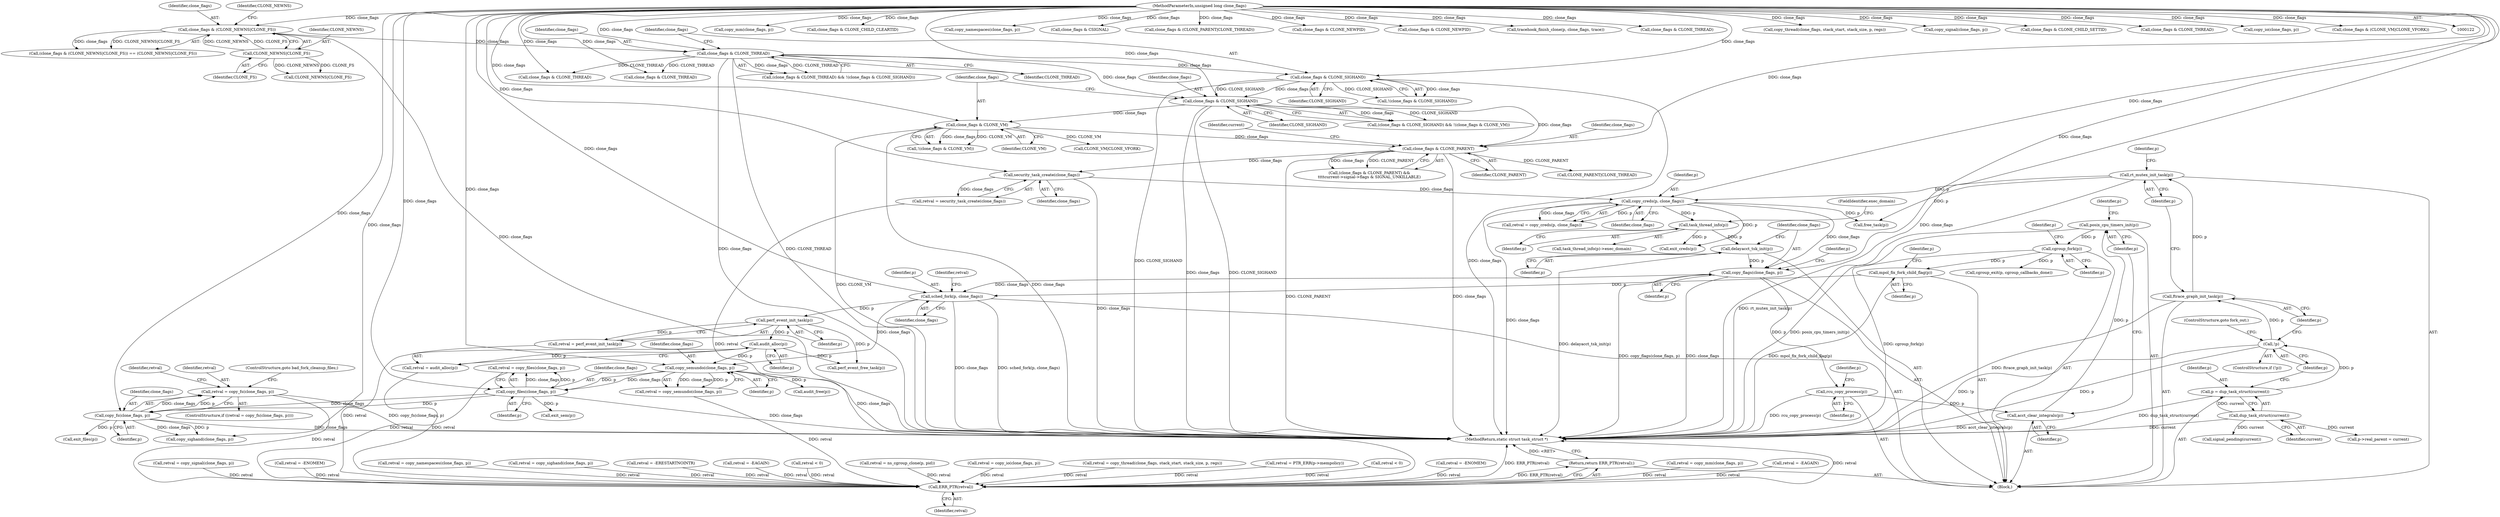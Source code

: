 digraph "0_linux_b69f2292063d2caf37ca9aec7d63ded203701bf3_1@API" {
"1000574" [label="(Call,retval = copy_fs(clone_flags, p))"];
"1000576" [label="(Call,copy_fs(clone_flags, p))"];
"1000569" [label="(Call,copy_files(clone_flags, p))"];
"1000562" [label="(Call,copy_semundo(clone_flags, p))"];
"1000543" [label="(Call,sched_fork(p, clone_flags))"];
"1000446" [label="(Call,mpol_fix_fork_child_flag(p))"];
"1000418" [label="(Call,cgroup_fork(p))"];
"1000383" [label="(Call,posix_cpu_timers_init(p))"];
"1000381" [label="(Call,acct_clear_integrals(p))"];
"1000317" [label="(Call,rcu_copy_process(p))"];
"1000304" [label="(Call,copy_flags(clone_flags, p))"];
"1000270" [label="(Call,copy_creds(p, clone_flags))"];
"1000214" [label="(Call,rt_mutex_init_task(p))"];
"1000212" [label="(Call,ftrace_graph_init_task(p))"];
"1000209" [label="(Call,!p)"];
"1000204" [label="(Call,p = dup_task_struct(current))"];
"1000206" [label="(Call,dup_task_struct(current))"];
"1000195" [label="(Call,security_task_create(clone_flags))"];
"1000179" [label="(Call,clone_flags & CLONE_PARENT)"];
"1000166" [label="(Call,clone_flags & CLONE_SIGHAND)"];
"1000157" [label="(Call,clone_flags & CLONE_SIGHAND)"];
"1000153" [label="(Call,clone_flags & CLONE_THREAD)"];
"1000139" [label="(Call,clone_flags & (CLONE_NEWNS|CLONE_FS))"];
"1000123" [label="(MethodParameterIn,unsigned long clone_flags)"];
"1000141" [label="(Call,CLONE_NEWNS|CLONE_FS)"];
"1000170" [label="(Call,clone_flags & CLONE_VM)"];
"1000302" [label="(Call,delayacct_tsk_init(p))"];
"1000292" [label="(Call,task_thread_info(p))"];
"1000556" [label="(Call,audit_alloc(p))"];
"1000548" [label="(Call,perf_event_init_task(p))"];
"1001147" [label="(Call,ERR_PTR(retval))"];
"1001146" [label="(Return,return ERR_PTR(retval);)"];
"1001105" [label="(Call,exit_sem(p))"];
"1000204" [label="(Call,p = dup_task_struct(current))"];
"1000576" [label="(Call,copy_fs(clone_flags, p))"];
"1000226" [label="(Call,retval = -EAGAIN)"];
"1000573" [label="(ControlStructure,if ((retval = copy_fs(clone_flags, p))))"];
"1000544" [label="(Identifier,p)"];
"1000597" [label="(Call,copy_mm(clone_flags, p))"];
"1000722" [label="(Call,clone_flags & CLONE_CHILD_CLEARTID)"];
"1000166" [label="(Call,clone_flags & CLONE_SIGHAND)"];
"1000567" [label="(Call,retval = copy_files(clone_flags, p))"];
"1001146" [label="(Return,return ERR_PTR(retval);)"];
"1000604" [label="(Call,copy_namespaces(clone_flags, p))"];
"1000272" [label="(Identifier,clone_flags)"];
"1000547" [label="(Identifier,retval)"];
"1000609" [label="(Call,retval = copy_io(clone_flags, p))"];
"1000615" [label="(Call,retval = copy_thread(clone_flags, stack_start, stack_size, p, regs))"];
"1001149" [label="(MethodReturn,static struct task_struct *)"];
"1000302" [label="(Call,delayacct_tsk_init(p))"];
"1000548" [label="(Call,perf_event_init_task(p))"];
"1000213" [label="(Identifier,p)"];
"1000782" [label="(Call,clone_flags & CSIGNAL)"];
"1001147" [label="(Call,ERR_PTR(retval))"];
"1000139" [label="(Call,clone_flags & (CLONE_NEWNS|CLONE_FS))"];
"1000849" [label="(Call,clone_flags & (CLONE_PARENT|CLONE_THREAD))"];
"1000180" [label="(Identifier,clone_flags)"];
"1000450" [label="(Identifier,p)"];
"1001148" [label="(Identifier,retval)"];
"1000268" [label="(Call,retval = copy_creds(p, clone_flags))"];
"1000434" [label="(Call,retval = PTR_ERR(p->mempolicy))"];
"1000973" [label="(Call,clone_flags & CLONE_NEWPID)"];
"1000172" [label="(Identifier,CLONE_VM)"];
"1000179" [label="(Call,clone_flags & CLONE_PARENT)"];
"1000181" [label="(Identifier,CLONE_PARENT)"];
"1000270" [label="(Call,copy_creds(p, clone_flags))"];
"1000185" [label="(Identifier,current)"];
"1001140" [label="(Call,exit_creds(p))"];
"1001102" [label="(Call,exit_files(p))"];
"1000751" [label="(Call,CLONE_VM|CLONE_VFORK)"];
"1000662" [label="(Call,retval < 0)"];
"1000165" [label="(Call,(clone_flags & CLONE_SIGHAND) && !(clone_flags & CLONE_VM))"];
"1000570" [label="(Identifier,clone_flags)"];
"1000560" [label="(Call,retval = copy_semundo(clone_flags, p))"];
"1000209" [label="(Call,!p)"];
"1000649" [label="(Call,clone_flags & CLONE_NEWPID)"];
"1000564" [label="(Identifier,p)"];
"1000168" [label="(Identifier,CLONE_SIGHAND)"];
"1000123" [label="(MethodParameterIn,unsigned long clone_flags)"];
"1000152" [label="(Call,(clone_flags & CLONE_THREAD) && !(clone_flags & CLONE_SIGHAND))"];
"1000632" [label="(Call,retval = -ENOMEM)"];
"1000381" [label="(Call,acct_clear_integrals(p))"];
"1000212" [label="(Call,ftrace_graph_init_task(p))"];
"1000159" [label="(Identifier,CLONE_SIGHAND)"];
"1000140" [label="(Identifier,clone_flags)"];
"1000699" [label="(Call,retval = ns_cgroup_clone(p, pid))"];
"1000595" [label="(Call,retval = copy_mm(clone_flags, p))"];
"1000418" [label="(Call,cgroup_fork(p))"];
"1000138" [label="(Call,(clone_flags & (CLONE_NEWNS|CLONE_FS)) == (CLONE_NEWNS|CLONE_FS))"];
"1000157" [label="(Call,clone_flags & CLONE_SIGHAND)"];
"1000554" [label="(Call,retval = audit_alloc(p))"];
"1000419" [label="(Identifier,p)"];
"1000144" [label="(Call,CLONE_NEWNS|CLONE_FS)"];
"1001111" [label="(Call,perf_event_free_task(p))"];
"1000588" [label="(Call,retval = copy_signal(clone_flags, p))"];
"1000577" [label="(Identifier,clone_flags)"];
"1000571" [label="(Identifier,p)"];
"1000964" [label="(Call,tracehook_finish_clone(p, clone_flags, trace))"];
"1000382" [label="(Identifier,p)"];
"1000384" [label="(Identifier,p)"];
"1000579" [label="(ControlStructure,goto bad_fork_cleanup_files;)"];
"1000387" [label="(Identifier,p)"];
"1000306" [label="(Identifier,p)"];
"1000446" [label="(Call,mpol_fix_fork_child_flag(p))"];
"1000153" [label="(Call,clone_flags & CLONE_THREAD)"];
"1000303" [label="(Identifier,p)"];
"1000543" [label="(Call,sched_fork(p, clone_flags))"];
"1000154" [label="(Identifier,clone_flags)"];
"1000892" [label="(Call,signal_pending(current))"];
"1000305" [label="(Identifier,clone_flags)"];
"1000549" [label="(Identifier,p)"];
"1000582" [label="(Identifier,retval)"];
"1000169" [label="(Call,!(clone_flags & CLONE_VM))"];
"1000143" [label="(Identifier,CLONE_FS)"];
"1000291" [label="(Call,task_thread_info(p)->exec_domain)"];
"1000777" [label="(Call,clone_flags & CLONE_THREAD)"];
"1000141" [label="(Call,CLONE_NEWNS|CLONE_FS)"];
"1000200" [label="(Call,retval = -ENOMEM)"];
"1000383" [label="(Call,posix_cpu_timers_init(p))"];
"1000195" [label="(Call,security_task_create(clone_flags))"];
"1000583" [label="(Call,copy_sighand(clone_flags, p))"];
"1000155" [label="(Identifier,CLONE_THREAD)"];
"1000569" [label="(Call,copy_files(clone_flags, p))"];
"1000557" [label="(Identifier,p)"];
"1000447" [label="(Identifier,p)"];
"1000292" [label="(Call,task_thread_info(p))"];
"1000142" [label="(Identifier,CLONE_NEWNS)"];
"1000211" [label="(ControlStructure,goto fork_out;)"];
"1000318" [label="(Identifier,p)"];
"1000170" [label="(Call,clone_flags & CLONE_VM)"];
"1000546" [label="(Call,retval = perf_event_init_task(p))"];
"1000158" [label="(Identifier,clone_flags)"];
"1000196" [label="(Identifier,clone_flags)"];
"1000271" [label="(Identifier,p)"];
"1000293" [label="(Identifier,p)"];
"1000545" [label="(Identifier,clone_flags)"];
"1000304" [label="(Call,copy_flags(clone_flags, p))"];
"1001086" [label="(Call,clone_flags & CLONE_THREAD)"];
"1000574" [label="(Call,retval = copy_fs(clone_flags, p))"];
"1000617" [label="(Call,copy_thread(clone_flags, stack_start, stack_size, p, regs))"];
"1001108" [label="(Call,audit_free(p))"];
"1000562" [label="(Call,copy_semundo(clone_flags, p))"];
"1000563" [label="(Identifier,clone_flags)"];
"1000193" [label="(Call,retval = security_task_create(clone_flags))"];
"1000602" [label="(Call,retval = copy_namespaces(clone_flags, p))"];
"1000590" [label="(Call,copy_signal(clone_flags, p))"];
"1000207" [label="(Identifier,current)"];
"1000294" [label="(FieldIdentifier,exec_domain)"];
"1000156" [label="(Call,!(clone_flags & CLONE_SIGHAND))"];
"1000575" [label="(Identifier,retval)"];
"1000321" [label="(Identifier,p)"];
"1000210" [label="(Identifier,p)"];
"1000581" [label="(Call,retval = copy_sighand(clone_flags, p))"];
"1000905" [label="(Call,retval = -ERESTARTNOINTR)"];
"1001143" [label="(Call,free_task(p))"];
"1000712" [label="(Call,clone_flags & CLONE_CHILD_SETTID)"];
"1000851" [label="(Call,CLONE_PARENT|CLONE_THREAD)"];
"1000578" [label="(Identifier,p)"];
"1000911" [label="(Call,clone_flags & CLONE_THREAD)"];
"1000219" [label="(Identifier,p)"];
"1000145" [label="(Identifier,CLONE_NEWNS)"];
"1000871" [label="(Call,p->real_parent = current)"];
"1000171" [label="(Identifier,clone_flags)"];
"1000214" [label="(Call,rt_mutex_init_task(p))"];
"1000178" [label="(Call,(clone_flags & CLONE_PARENT) &&\n\t\t\t\tcurrent->signal->flags & SIGNAL_UNKILLABLE)"];
"1000130" [label="(Block,)"];
"1000205" [label="(Identifier,p)"];
"1000680" [label="(Call,clone_flags & CLONE_THREAD)"];
"1000611" [label="(Call,copy_io(clone_flags, p))"];
"1000749" [label="(Call,clone_flags & (CLONE_VM|CLONE_VFORK))"];
"1000215" [label="(Identifier,p)"];
"1000206" [label="(Call,dup_task_struct(current))"];
"1001118" [label="(Call,cgroup_exit(p, cgroup_callbacks_done))"];
"1000556" [label="(Call,audit_alloc(p))"];
"1000317" [label="(Call,rcu_copy_process(p))"];
"1000422" [label="(Identifier,p)"];
"1000208" [label="(ControlStructure,if (!p))"];
"1000278" [label="(Call,retval = -EAGAIN)"];
"1000167" [label="(Identifier,clone_flags)"];
"1000274" [label="(Call,retval < 0)"];
"1000310" [label="(Identifier,p)"];
"1000574" -> "1000573"  [label="AST: "];
"1000574" -> "1000576"  [label="CFG: "];
"1000575" -> "1000574"  [label="AST: "];
"1000576" -> "1000574"  [label="AST: "];
"1000579" -> "1000574"  [label="CFG: "];
"1000582" -> "1000574"  [label="CFG: "];
"1000574" -> "1001149"  [label="DDG: copy_fs(clone_flags, p)"];
"1000576" -> "1000574"  [label="DDG: clone_flags"];
"1000576" -> "1000574"  [label="DDG: p"];
"1000574" -> "1001147"  [label="DDG: retval"];
"1000576" -> "1000578"  [label="CFG: "];
"1000577" -> "1000576"  [label="AST: "];
"1000578" -> "1000576"  [label="AST: "];
"1000576" -> "1001149"  [label="DDG: clone_flags"];
"1000569" -> "1000576"  [label="DDG: clone_flags"];
"1000569" -> "1000576"  [label="DDG: p"];
"1000123" -> "1000576"  [label="DDG: clone_flags"];
"1000576" -> "1000583"  [label="DDG: clone_flags"];
"1000576" -> "1000583"  [label="DDG: p"];
"1000576" -> "1001102"  [label="DDG: p"];
"1000569" -> "1000567"  [label="AST: "];
"1000569" -> "1000571"  [label="CFG: "];
"1000570" -> "1000569"  [label="AST: "];
"1000571" -> "1000569"  [label="AST: "];
"1000567" -> "1000569"  [label="CFG: "];
"1000569" -> "1001149"  [label="DDG: clone_flags"];
"1000569" -> "1000567"  [label="DDG: clone_flags"];
"1000569" -> "1000567"  [label="DDG: p"];
"1000562" -> "1000569"  [label="DDG: clone_flags"];
"1000562" -> "1000569"  [label="DDG: p"];
"1000123" -> "1000569"  [label="DDG: clone_flags"];
"1000569" -> "1001105"  [label="DDG: p"];
"1000562" -> "1000560"  [label="AST: "];
"1000562" -> "1000564"  [label="CFG: "];
"1000563" -> "1000562"  [label="AST: "];
"1000564" -> "1000562"  [label="AST: "];
"1000560" -> "1000562"  [label="CFG: "];
"1000562" -> "1001149"  [label="DDG: clone_flags"];
"1000562" -> "1000560"  [label="DDG: clone_flags"];
"1000562" -> "1000560"  [label="DDG: p"];
"1000543" -> "1000562"  [label="DDG: clone_flags"];
"1000123" -> "1000562"  [label="DDG: clone_flags"];
"1000556" -> "1000562"  [label="DDG: p"];
"1000562" -> "1001108"  [label="DDG: p"];
"1000543" -> "1000130"  [label="AST: "];
"1000543" -> "1000545"  [label="CFG: "];
"1000544" -> "1000543"  [label="AST: "];
"1000545" -> "1000543"  [label="AST: "];
"1000547" -> "1000543"  [label="CFG: "];
"1000543" -> "1001149"  [label="DDG: sched_fork(p, clone_flags)"];
"1000543" -> "1001149"  [label="DDG: clone_flags"];
"1000446" -> "1000543"  [label="DDG: p"];
"1000304" -> "1000543"  [label="DDG: clone_flags"];
"1000123" -> "1000543"  [label="DDG: clone_flags"];
"1000543" -> "1000548"  [label="DDG: p"];
"1000446" -> "1000130"  [label="AST: "];
"1000446" -> "1000447"  [label="CFG: "];
"1000447" -> "1000446"  [label="AST: "];
"1000450" -> "1000446"  [label="CFG: "];
"1000446" -> "1001149"  [label="DDG: mpol_fix_fork_child_flag(p)"];
"1000418" -> "1000446"  [label="DDG: p"];
"1000418" -> "1000130"  [label="AST: "];
"1000418" -> "1000419"  [label="CFG: "];
"1000419" -> "1000418"  [label="AST: "];
"1000422" -> "1000418"  [label="CFG: "];
"1000418" -> "1001149"  [label="DDG: cgroup_fork(p)"];
"1000383" -> "1000418"  [label="DDG: p"];
"1000418" -> "1001118"  [label="DDG: p"];
"1000383" -> "1000130"  [label="AST: "];
"1000383" -> "1000384"  [label="CFG: "];
"1000384" -> "1000383"  [label="AST: "];
"1000387" -> "1000383"  [label="CFG: "];
"1000383" -> "1001149"  [label="DDG: posix_cpu_timers_init(p)"];
"1000381" -> "1000383"  [label="DDG: p"];
"1000381" -> "1000130"  [label="AST: "];
"1000381" -> "1000382"  [label="CFG: "];
"1000382" -> "1000381"  [label="AST: "];
"1000384" -> "1000381"  [label="CFG: "];
"1000381" -> "1001149"  [label="DDG: acct_clear_integrals(p)"];
"1000317" -> "1000381"  [label="DDG: p"];
"1000317" -> "1000130"  [label="AST: "];
"1000317" -> "1000318"  [label="CFG: "];
"1000318" -> "1000317"  [label="AST: "];
"1000321" -> "1000317"  [label="CFG: "];
"1000317" -> "1001149"  [label="DDG: rcu_copy_process(p)"];
"1000304" -> "1000317"  [label="DDG: p"];
"1000304" -> "1000130"  [label="AST: "];
"1000304" -> "1000306"  [label="CFG: "];
"1000305" -> "1000304"  [label="AST: "];
"1000306" -> "1000304"  [label="AST: "];
"1000310" -> "1000304"  [label="CFG: "];
"1000304" -> "1001149"  [label="DDG: copy_flags(clone_flags, p)"];
"1000304" -> "1001149"  [label="DDG: clone_flags"];
"1000270" -> "1000304"  [label="DDG: clone_flags"];
"1000123" -> "1000304"  [label="DDG: clone_flags"];
"1000302" -> "1000304"  [label="DDG: p"];
"1000270" -> "1000268"  [label="AST: "];
"1000270" -> "1000272"  [label="CFG: "];
"1000271" -> "1000270"  [label="AST: "];
"1000272" -> "1000270"  [label="AST: "];
"1000268" -> "1000270"  [label="CFG: "];
"1000270" -> "1001149"  [label="DDG: clone_flags"];
"1000270" -> "1000268"  [label="DDG: p"];
"1000270" -> "1000268"  [label="DDG: clone_flags"];
"1000214" -> "1000270"  [label="DDG: p"];
"1000195" -> "1000270"  [label="DDG: clone_flags"];
"1000123" -> "1000270"  [label="DDG: clone_flags"];
"1000270" -> "1000292"  [label="DDG: p"];
"1000270" -> "1001140"  [label="DDG: p"];
"1000270" -> "1001143"  [label="DDG: p"];
"1000214" -> "1000130"  [label="AST: "];
"1000214" -> "1000215"  [label="CFG: "];
"1000215" -> "1000214"  [label="AST: "];
"1000219" -> "1000214"  [label="CFG: "];
"1000214" -> "1001149"  [label="DDG: rt_mutex_init_task(p)"];
"1000212" -> "1000214"  [label="DDG: p"];
"1000214" -> "1001143"  [label="DDG: p"];
"1000212" -> "1000130"  [label="AST: "];
"1000212" -> "1000213"  [label="CFG: "];
"1000213" -> "1000212"  [label="AST: "];
"1000215" -> "1000212"  [label="CFG: "];
"1000212" -> "1001149"  [label="DDG: ftrace_graph_init_task(p)"];
"1000209" -> "1000212"  [label="DDG: p"];
"1000209" -> "1000208"  [label="AST: "];
"1000209" -> "1000210"  [label="CFG: "];
"1000210" -> "1000209"  [label="AST: "];
"1000211" -> "1000209"  [label="CFG: "];
"1000213" -> "1000209"  [label="CFG: "];
"1000209" -> "1001149"  [label="DDG: !p"];
"1000209" -> "1001149"  [label="DDG: p"];
"1000204" -> "1000209"  [label="DDG: p"];
"1000204" -> "1000130"  [label="AST: "];
"1000204" -> "1000206"  [label="CFG: "];
"1000205" -> "1000204"  [label="AST: "];
"1000206" -> "1000204"  [label="AST: "];
"1000210" -> "1000204"  [label="CFG: "];
"1000204" -> "1001149"  [label="DDG: dup_task_struct(current)"];
"1000206" -> "1000204"  [label="DDG: current"];
"1000206" -> "1000207"  [label="CFG: "];
"1000207" -> "1000206"  [label="AST: "];
"1000206" -> "1001149"  [label="DDG: current"];
"1000206" -> "1000871"  [label="DDG: current"];
"1000206" -> "1000892"  [label="DDG: current"];
"1000195" -> "1000193"  [label="AST: "];
"1000195" -> "1000196"  [label="CFG: "];
"1000196" -> "1000195"  [label="AST: "];
"1000193" -> "1000195"  [label="CFG: "];
"1000195" -> "1001149"  [label="DDG: clone_flags"];
"1000195" -> "1000193"  [label="DDG: clone_flags"];
"1000179" -> "1000195"  [label="DDG: clone_flags"];
"1000123" -> "1000195"  [label="DDG: clone_flags"];
"1000179" -> "1000178"  [label="AST: "];
"1000179" -> "1000181"  [label="CFG: "];
"1000180" -> "1000179"  [label="AST: "];
"1000181" -> "1000179"  [label="AST: "];
"1000185" -> "1000179"  [label="CFG: "];
"1000178" -> "1000179"  [label="CFG: "];
"1000179" -> "1001149"  [label="DDG: CLONE_PARENT"];
"1000179" -> "1001149"  [label="DDG: clone_flags"];
"1000179" -> "1000178"  [label="DDG: clone_flags"];
"1000179" -> "1000178"  [label="DDG: CLONE_PARENT"];
"1000166" -> "1000179"  [label="DDG: clone_flags"];
"1000170" -> "1000179"  [label="DDG: clone_flags"];
"1000123" -> "1000179"  [label="DDG: clone_flags"];
"1000179" -> "1000851"  [label="DDG: CLONE_PARENT"];
"1000166" -> "1000165"  [label="AST: "];
"1000166" -> "1000168"  [label="CFG: "];
"1000167" -> "1000166"  [label="AST: "];
"1000168" -> "1000166"  [label="AST: "];
"1000171" -> "1000166"  [label="CFG: "];
"1000165" -> "1000166"  [label="CFG: "];
"1000166" -> "1001149"  [label="DDG: CLONE_SIGHAND"];
"1000166" -> "1001149"  [label="DDG: clone_flags"];
"1000166" -> "1000165"  [label="DDG: clone_flags"];
"1000166" -> "1000165"  [label="DDG: CLONE_SIGHAND"];
"1000157" -> "1000166"  [label="DDG: clone_flags"];
"1000157" -> "1000166"  [label="DDG: CLONE_SIGHAND"];
"1000153" -> "1000166"  [label="DDG: clone_flags"];
"1000123" -> "1000166"  [label="DDG: clone_flags"];
"1000166" -> "1000170"  [label="DDG: clone_flags"];
"1000157" -> "1000156"  [label="AST: "];
"1000157" -> "1000159"  [label="CFG: "];
"1000158" -> "1000157"  [label="AST: "];
"1000159" -> "1000157"  [label="AST: "];
"1000156" -> "1000157"  [label="CFG: "];
"1000157" -> "1001149"  [label="DDG: CLONE_SIGHAND"];
"1000157" -> "1001149"  [label="DDG: clone_flags"];
"1000157" -> "1000156"  [label="DDG: clone_flags"];
"1000157" -> "1000156"  [label="DDG: CLONE_SIGHAND"];
"1000153" -> "1000157"  [label="DDG: clone_flags"];
"1000123" -> "1000157"  [label="DDG: clone_flags"];
"1000153" -> "1000152"  [label="AST: "];
"1000153" -> "1000155"  [label="CFG: "];
"1000154" -> "1000153"  [label="AST: "];
"1000155" -> "1000153"  [label="AST: "];
"1000158" -> "1000153"  [label="CFG: "];
"1000152" -> "1000153"  [label="CFG: "];
"1000153" -> "1001149"  [label="DDG: CLONE_THREAD"];
"1000153" -> "1001149"  [label="DDG: clone_flags"];
"1000153" -> "1000152"  [label="DDG: clone_flags"];
"1000153" -> "1000152"  [label="DDG: CLONE_THREAD"];
"1000139" -> "1000153"  [label="DDG: clone_flags"];
"1000123" -> "1000153"  [label="DDG: clone_flags"];
"1000153" -> "1000680"  [label="DDG: CLONE_THREAD"];
"1000153" -> "1001086"  [label="DDG: CLONE_THREAD"];
"1000139" -> "1000138"  [label="AST: "];
"1000139" -> "1000141"  [label="CFG: "];
"1000140" -> "1000139"  [label="AST: "];
"1000141" -> "1000139"  [label="AST: "];
"1000145" -> "1000139"  [label="CFG: "];
"1000139" -> "1001149"  [label="DDG: clone_flags"];
"1000139" -> "1000138"  [label="DDG: clone_flags"];
"1000139" -> "1000138"  [label="DDG: CLONE_NEWNS|CLONE_FS"];
"1000123" -> "1000139"  [label="DDG: clone_flags"];
"1000141" -> "1000139"  [label="DDG: CLONE_NEWNS"];
"1000141" -> "1000139"  [label="DDG: CLONE_FS"];
"1000123" -> "1000122"  [label="AST: "];
"1000123" -> "1001149"  [label="DDG: clone_flags"];
"1000123" -> "1000170"  [label="DDG: clone_flags"];
"1000123" -> "1000583"  [label="DDG: clone_flags"];
"1000123" -> "1000590"  [label="DDG: clone_flags"];
"1000123" -> "1000597"  [label="DDG: clone_flags"];
"1000123" -> "1000604"  [label="DDG: clone_flags"];
"1000123" -> "1000611"  [label="DDG: clone_flags"];
"1000123" -> "1000617"  [label="DDG: clone_flags"];
"1000123" -> "1000649"  [label="DDG: clone_flags"];
"1000123" -> "1000680"  [label="DDG: clone_flags"];
"1000123" -> "1000712"  [label="DDG: clone_flags"];
"1000123" -> "1000722"  [label="DDG: clone_flags"];
"1000123" -> "1000749"  [label="DDG: clone_flags"];
"1000123" -> "1000777"  [label="DDG: clone_flags"];
"1000123" -> "1000782"  [label="DDG: clone_flags"];
"1000123" -> "1000849"  [label="DDG: clone_flags"];
"1000123" -> "1000911"  [label="DDG: clone_flags"];
"1000123" -> "1000964"  [label="DDG: clone_flags"];
"1000123" -> "1000973"  [label="DDG: clone_flags"];
"1000123" -> "1001086"  [label="DDG: clone_flags"];
"1000141" -> "1000143"  [label="CFG: "];
"1000142" -> "1000141"  [label="AST: "];
"1000143" -> "1000141"  [label="AST: "];
"1000141" -> "1000144"  [label="DDG: CLONE_NEWNS"];
"1000141" -> "1000144"  [label="DDG: CLONE_FS"];
"1000170" -> "1000169"  [label="AST: "];
"1000170" -> "1000172"  [label="CFG: "];
"1000171" -> "1000170"  [label="AST: "];
"1000172" -> "1000170"  [label="AST: "];
"1000169" -> "1000170"  [label="CFG: "];
"1000170" -> "1001149"  [label="DDG: CLONE_VM"];
"1000170" -> "1001149"  [label="DDG: clone_flags"];
"1000170" -> "1000169"  [label="DDG: clone_flags"];
"1000170" -> "1000169"  [label="DDG: CLONE_VM"];
"1000170" -> "1000751"  [label="DDG: CLONE_VM"];
"1000302" -> "1000130"  [label="AST: "];
"1000302" -> "1000303"  [label="CFG: "];
"1000303" -> "1000302"  [label="AST: "];
"1000305" -> "1000302"  [label="CFG: "];
"1000302" -> "1001149"  [label="DDG: delayacct_tsk_init(p)"];
"1000292" -> "1000302"  [label="DDG: p"];
"1000292" -> "1000291"  [label="AST: "];
"1000292" -> "1000293"  [label="CFG: "];
"1000293" -> "1000292"  [label="AST: "];
"1000294" -> "1000292"  [label="CFG: "];
"1000292" -> "1001140"  [label="DDG: p"];
"1000556" -> "1000554"  [label="AST: "];
"1000556" -> "1000557"  [label="CFG: "];
"1000557" -> "1000556"  [label="AST: "];
"1000554" -> "1000556"  [label="CFG: "];
"1000556" -> "1000554"  [label="DDG: p"];
"1000548" -> "1000556"  [label="DDG: p"];
"1000556" -> "1001111"  [label="DDG: p"];
"1000548" -> "1000546"  [label="AST: "];
"1000548" -> "1000549"  [label="CFG: "];
"1000549" -> "1000548"  [label="AST: "];
"1000546" -> "1000548"  [label="CFG: "];
"1000548" -> "1000546"  [label="DDG: p"];
"1000548" -> "1001111"  [label="DDG: p"];
"1001147" -> "1001146"  [label="AST: "];
"1001147" -> "1001148"  [label="CFG: "];
"1001148" -> "1001147"  [label="AST: "];
"1001146" -> "1001147"  [label="CFG: "];
"1001147" -> "1001149"  [label="DDG: retval"];
"1001147" -> "1001149"  [label="DDG: ERR_PTR(retval)"];
"1001147" -> "1001146"  [label="DDG: ERR_PTR(retval)"];
"1000699" -> "1001147"  [label="DDG: retval"];
"1000905" -> "1001147"  [label="DDG: retval"];
"1000632" -> "1001147"  [label="DDG: retval"];
"1000581" -> "1001147"  [label="DDG: retval"];
"1000434" -> "1001147"  [label="DDG: retval"];
"1000546" -> "1001147"  [label="DDG: retval"];
"1000602" -> "1001147"  [label="DDG: retval"];
"1000278" -> "1001147"  [label="DDG: retval"];
"1000560" -> "1001147"  [label="DDG: retval"];
"1000588" -> "1001147"  [label="DDG: retval"];
"1000193" -> "1001147"  [label="DDG: retval"];
"1000200" -> "1001147"  [label="DDG: retval"];
"1000226" -> "1001147"  [label="DDG: retval"];
"1000662" -> "1001147"  [label="DDG: retval"];
"1000274" -> "1001147"  [label="DDG: retval"];
"1000567" -> "1001147"  [label="DDG: retval"];
"1000609" -> "1001147"  [label="DDG: retval"];
"1000615" -> "1001147"  [label="DDG: retval"];
"1000554" -> "1001147"  [label="DDG: retval"];
"1000595" -> "1001147"  [label="DDG: retval"];
"1001146" -> "1000130"  [label="AST: "];
"1001149" -> "1001146"  [label="CFG: "];
"1001146" -> "1001149"  [label="DDG: <RET>"];
}
